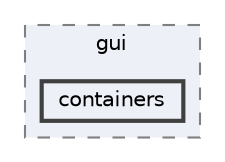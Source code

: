 digraph "C:/Users/aleja/Documents/Github/PM3-Cable_Monitor/Software/Cable-Monitor_TouchGFX/Cable_Monitor_Horwey/TouchGFX/gui/include/gui/containers"
{
 // LATEX_PDF_SIZE
  bgcolor="transparent";
  edge [fontname=Helvetica,fontsize=10,labelfontname=Helvetica,labelfontsize=10];
  node [fontname=Helvetica,fontsize=10,shape=box,height=0.2,width=0.4];
  compound=true
  subgraph clusterdir_b06536b250956a6feb5134863578089f {
    graph [ bgcolor="#edf0f7", pencolor="grey50", label="gui", fontname=Helvetica,fontsize=10 style="filled,dashed", URL="dir_b06536b250956a6feb5134863578089f.html",tooltip=""]
  dir_c935428f6c259f13aa0d65cfa0e85afb [label="containers", fillcolor="#edf0f7", color="grey25", style="filled,bold", URL="dir_c935428f6c259f13aa0d65cfa0e85afb.html",tooltip=""];
  }
}
